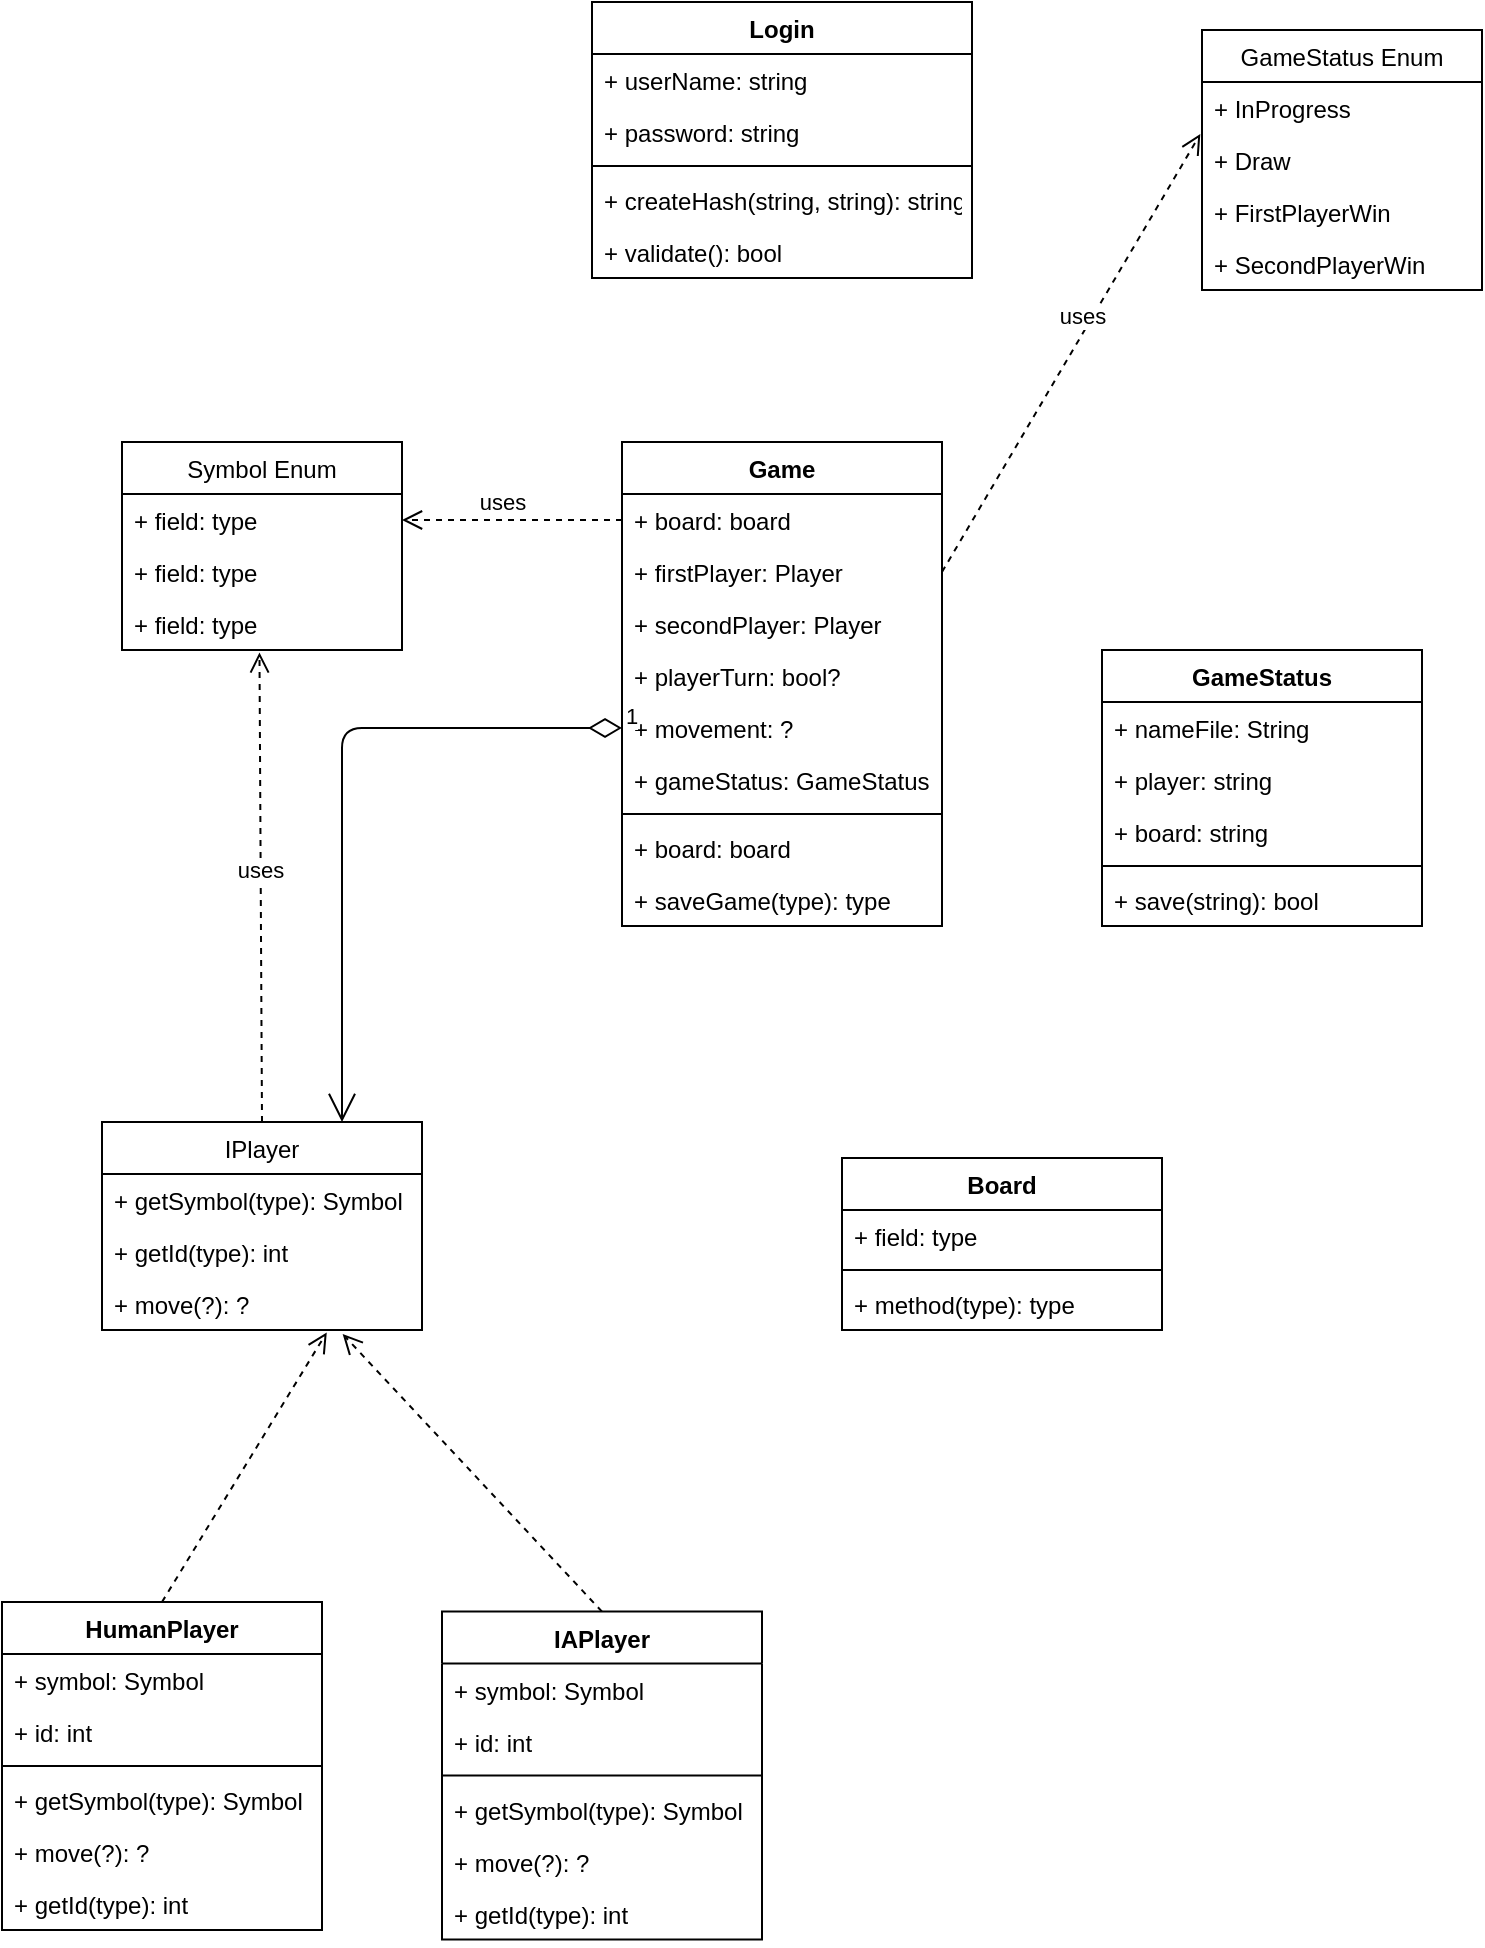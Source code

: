 <mxfile version="13.7.9" type="device"><diagram id="C5RBs43oDa-KdzZeNtuy" name="Page-1"><mxGraphModel dx="1322" dy="585" grid="1" gridSize="10" guides="1" tooltips="1" connect="1" arrows="1" fold="1" page="1" pageScale="1" pageWidth="827" pageHeight="1169" math="0" shadow="0"><root><mxCell id="WIyWlLk6GJQsqaUBKTNV-0"/><mxCell id="WIyWlLk6GJQsqaUBKTNV-1" parent="WIyWlLk6GJQsqaUBKTNV-0"/><object label="Game" firstPlayer="Player" secondPlayer="Player" playerTurn="int" moveIndex="?" gameStatus="GameStatus" placeholders="1" id="p5srehNsx0_60TUgAldE-4"><mxCell style="swimlane;fontStyle=1;align=center;verticalAlign=top;childLayout=stackLayout;horizontal=1;startSize=26;horizontalStack=0;resizeParent=1;resizeParentMax=0;resizeLast=0;collapsible=1;marginBottom=0;" parent="WIyWlLk6GJQsqaUBKTNV-1" vertex="1"><mxGeometry x="230" y="260" width="160" height="242" as="geometry"><mxRectangle x="240" y="120" width="70" height="26" as="alternateBounds"/></mxGeometry></mxCell></object><mxCell id="p5srehNsx0_60TUgAldE-8" value="+ board: board&#10;" style="text;strokeColor=none;fillColor=none;align=left;verticalAlign=top;spacingLeft=4;spacingRight=4;overflow=hidden;rotatable=0;points=[[0,0.5],[1,0.5]];portConstraint=eastwest;" parent="p5srehNsx0_60TUgAldE-4" vertex="1"><mxGeometry y="26" width="160" height="26" as="geometry"/></mxCell><mxCell id="p5srehNsx0_60TUgAldE-9" value="+ firstPlayer: Player&#10;" style="text;strokeColor=none;fillColor=none;align=left;verticalAlign=top;spacingLeft=4;spacingRight=4;overflow=hidden;rotatable=0;points=[[0,0.5],[1,0.5]];portConstraint=eastwest;" parent="p5srehNsx0_60TUgAldE-4" vertex="1"><mxGeometry y="52" width="160" height="26" as="geometry"/></mxCell><mxCell id="p5srehNsx0_60TUgAldE-10" value="+ secondPlayer: Player&#10;" style="text;strokeColor=none;fillColor=none;align=left;verticalAlign=top;spacingLeft=4;spacingRight=4;overflow=hidden;rotatable=0;points=[[0,0.5],[1,0.5]];portConstraint=eastwest;" parent="p5srehNsx0_60TUgAldE-4" vertex="1"><mxGeometry y="78" width="160" height="26" as="geometry"/></mxCell><mxCell id="p5srehNsx0_60TUgAldE-11" value="+ playerTurn: bool?&#10;" style="text;strokeColor=none;fillColor=none;align=left;verticalAlign=top;spacingLeft=4;spacingRight=4;overflow=hidden;rotatable=0;points=[[0,0.5],[1,0.5]];portConstraint=eastwest;" parent="p5srehNsx0_60TUgAldE-4" vertex="1"><mxGeometry y="104" width="160" height="26" as="geometry"/></mxCell><mxCell id="p5srehNsx0_60TUgAldE-13" value="+ movement: ?&#10;" style="text;strokeColor=none;fillColor=none;align=left;verticalAlign=top;spacingLeft=4;spacingRight=4;overflow=hidden;rotatable=0;points=[[0,0.5],[1,0.5]];portConstraint=eastwest;" parent="p5srehNsx0_60TUgAldE-4" vertex="1"><mxGeometry y="130" width="160" height="26" as="geometry"/></mxCell><mxCell id="p5srehNsx0_60TUgAldE-12" value="+ gameStatus: GameStatus&#10;" style="text;strokeColor=none;fillColor=none;align=left;verticalAlign=top;spacingLeft=4;spacingRight=4;overflow=hidden;rotatable=0;points=[[0,0.5],[1,0.5]];portConstraint=eastwest;" parent="p5srehNsx0_60TUgAldE-4" vertex="1"><mxGeometry y="156" width="160" height="26" as="geometry"/></mxCell><mxCell id="p5srehNsx0_60TUgAldE-6" value="" style="line;strokeWidth=1;fillColor=none;align=left;verticalAlign=middle;spacingTop=-1;spacingLeft=3;spacingRight=3;rotatable=0;labelPosition=right;points=[];portConstraint=eastwest;" parent="p5srehNsx0_60TUgAldE-4" vertex="1"><mxGeometry y="182" width="160" height="8" as="geometry"/></mxCell><mxCell id="p5srehNsx0_60TUgAldE-5" value="+ board: board&#10;" style="text;strokeColor=none;fillColor=none;align=left;verticalAlign=top;spacingLeft=4;spacingRight=4;overflow=hidden;rotatable=0;points=[[0,0.5],[1,0.5]];portConstraint=eastwest;" parent="p5srehNsx0_60TUgAldE-4" vertex="1"><mxGeometry y="190" width="160" height="26" as="geometry"/></mxCell><mxCell id="p5srehNsx0_60TUgAldE-7" value="+ saveGame(type): type" style="text;strokeColor=none;fillColor=none;align=left;verticalAlign=top;spacingLeft=4;spacingRight=4;overflow=hidden;rotatable=0;points=[[0,0.5],[1,0.5]];portConstraint=eastwest;" parent="p5srehNsx0_60TUgAldE-4" vertex="1"><mxGeometry y="216" width="160" height="26" as="geometry"/></mxCell><mxCell id="p5srehNsx0_60TUgAldE-19" value="Login" style="swimlane;fontStyle=1;align=center;verticalAlign=top;childLayout=stackLayout;horizontal=1;startSize=26;horizontalStack=0;resizeParent=1;resizeParentMax=0;resizeLast=0;collapsible=1;marginBottom=0;" parent="WIyWlLk6GJQsqaUBKTNV-1" vertex="1"><mxGeometry x="215" y="40" width="190" height="138" as="geometry"/></mxCell><mxCell id="p5srehNsx0_60TUgAldE-20" value="+ userName: string" style="text;strokeColor=none;fillColor=none;align=left;verticalAlign=top;spacingLeft=4;spacingRight=4;overflow=hidden;rotatable=0;points=[[0,0.5],[1,0.5]];portConstraint=eastwest;" parent="p5srehNsx0_60TUgAldE-19" vertex="1"><mxGeometry y="26" width="190" height="26" as="geometry"/></mxCell><mxCell id="p5srehNsx0_60TUgAldE-23" value="+ password: string" style="text;strokeColor=none;fillColor=none;align=left;verticalAlign=top;spacingLeft=4;spacingRight=4;overflow=hidden;rotatable=0;points=[[0,0.5],[1,0.5]];portConstraint=eastwest;" parent="p5srehNsx0_60TUgAldE-19" vertex="1"><mxGeometry y="52" width="190" height="26" as="geometry"/></mxCell><mxCell id="p5srehNsx0_60TUgAldE-21" value="" style="line;strokeWidth=1;fillColor=none;align=left;verticalAlign=middle;spacingTop=-1;spacingLeft=3;spacingRight=3;rotatable=0;labelPosition=right;points=[];portConstraint=eastwest;" parent="p5srehNsx0_60TUgAldE-19" vertex="1"><mxGeometry y="78" width="190" height="8" as="geometry"/></mxCell><mxCell id="p5srehNsx0_60TUgAldE-22" value="+ createHash(string, string): string" style="text;strokeColor=none;fillColor=none;align=left;verticalAlign=top;spacingLeft=4;spacingRight=4;overflow=hidden;rotatable=0;points=[[0,0.5],[1,0.5]];portConstraint=eastwest;" parent="p5srehNsx0_60TUgAldE-19" vertex="1"><mxGeometry y="86" width="190" height="26" as="geometry"/></mxCell><mxCell id="kEjU3BTwU5cVuQaWdZQd-32" value="+ validate(): bool" style="text;strokeColor=none;fillColor=none;align=left;verticalAlign=top;spacingLeft=4;spacingRight=4;overflow=hidden;rotatable=0;points=[[0,0.5],[1,0.5]];portConstraint=eastwest;" vertex="1" parent="p5srehNsx0_60TUgAldE-19"><mxGeometry y="112" width="190" height="26" as="geometry"/></mxCell><mxCell id="p5srehNsx0_60TUgAldE-29" value="Symbol Enum" style="swimlane;fontStyle=0;childLayout=stackLayout;horizontal=1;startSize=26;fillColor=none;horizontalStack=0;resizeParent=1;resizeParentMax=0;resizeLast=0;collapsible=1;marginBottom=0;" parent="WIyWlLk6GJQsqaUBKTNV-1" vertex="1"><mxGeometry x="-20" y="260" width="140" height="104" as="geometry"/></mxCell><mxCell id="p5srehNsx0_60TUgAldE-30" value="+ field: type" style="text;strokeColor=none;fillColor=none;align=left;verticalAlign=top;spacingLeft=4;spacingRight=4;overflow=hidden;rotatable=0;points=[[0,0.5],[1,0.5]];portConstraint=eastwest;" parent="p5srehNsx0_60TUgAldE-29" vertex="1"><mxGeometry y="26" width="140" height="26" as="geometry"/></mxCell><mxCell id="p5srehNsx0_60TUgAldE-31" value="+ field: type" style="text;strokeColor=none;fillColor=none;align=left;verticalAlign=top;spacingLeft=4;spacingRight=4;overflow=hidden;rotatable=0;points=[[0,0.5],[1,0.5]];portConstraint=eastwest;" parent="p5srehNsx0_60TUgAldE-29" vertex="1"><mxGeometry y="52" width="140" height="26" as="geometry"/></mxCell><mxCell id="p5srehNsx0_60TUgAldE-32" value="+ field: type" style="text;strokeColor=none;fillColor=none;align=left;verticalAlign=top;spacingLeft=4;spacingRight=4;overflow=hidden;rotatable=0;points=[[0,0.5],[1,0.5]];portConstraint=eastwest;" parent="p5srehNsx0_60TUgAldE-29" vertex="1"><mxGeometry y="78" width="140" height="26" as="geometry"/></mxCell><mxCell id="kEjU3BTwU5cVuQaWdZQd-11" value="" style="html=1;verticalAlign=bottom;endArrow=open;dashed=1;endSize=8;exitX=0.5;exitY=0;exitDx=0;exitDy=0;entryX=0.517;entryY=1.046;entryDx=0;entryDy=0;entryPerimeter=0;" edge="1" parent="WIyWlLk6GJQsqaUBKTNV-1" source="kEjU3BTwU5cVuQaWdZQd-4"><mxGeometry relative="1" as="geometry"><mxPoint x="120" y="780" as="sourcePoint"/><mxPoint x="82.38" y="705.196" as="targetPoint"/></mxGeometry></mxCell><mxCell id="kEjU3BTwU5cVuQaWdZQd-22" value="" style="html=1;verticalAlign=bottom;endArrow=open;dashed=1;endSize=8;exitX=0.5;exitY=0;exitDx=0;exitDy=0;entryX=0.752;entryY=1.077;entryDx=0;entryDy=0;entryPerimeter=0;" edge="1" parent="WIyWlLk6GJQsqaUBKTNV-1" source="kEjU3BTwU5cVuQaWdZQd-15" target="kEjU3BTwU5cVuQaWdZQd-13"><mxGeometry relative="1" as="geometry"><mxPoint x="290" y="784.8" as="sourcePoint"/><mxPoint x="252.38" y="709.996" as="targetPoint"/></mxGeometry></mxCell><mxCell id="kEjU3BTwU5cVuQaWdZQd-4" value="HumanPlayer" style="swimlane;fontStyle=1;align=center;verticalAlign=top;childLayout=stackLayout;horizontal=1;startSize=26;horizontalStack=0;resizeParent=1;resizeParentMax=0;resizeLast=0;collapsible=1;marginBottom=0;" vertex="1" parent="WIyWlLk6GJQsqaUBKTNV-1"><mxGeometry x="-80" y="840" width="160" height="164" as="geometry"/></mxCell><mxCell id="kEjU3BTwU5cVuQaWdZQd-5" value="+ symbol: Symbol" style="text;strokeColor=none;fillColor=none;align=left;verticalAlign=top;spacingLeft=4;spacingRight=4;overflow=hidden;rotatable=0;points=[[0,0.5],[1,0.5]];portConstraint=eastwest;" vertex="1" parent="kEjU3BTwU5cVuQaWdZQd-4"><mxGeometry y="26" width="160" height="26" as="geometry"/></mxCell><mxCell id="kEjU3BTwU5cVuQaWdZQd-8" value="+ id: int" style="text;strokeColor=none;fillColor=none;align=left;verticalAlign=top;spacingLeft=4;spacingRight=4;overflow=hidden;rotatable=0;points=[[0,0.5],[1,0.5]];portConstraint=eastwest;" vertex="1" parent="kEjU3BTwU5cVuQaWdZQd-4"><mxGeometry y="52" width="160" height="26" as="geometry"/></mxCell><mxCell id="kEjU3BTwU5cVuQaWdZQd-6" value="" style="line;strokeWidth=1;fillColor=none;align=left;verticalAlign=middle;spacingTop=-1;spacingLeft=3;spacingRight=3;rotatable=0;labelPosition=right;points=[];portConstraint=eastwest;" vertex="1" parent="kEjU3BTwU5cVuQaWdZQd-4"><mxGeometry y="78" width="160" height="8" as="geometry"/></mxCell><mxCell id="kEjU3BTwU5cVuQaWdZQd-7" value="+ getSymbol(type): Symbol" style="text;strokeColor=none;fillColor=none;align=left;verticalAlign=top;spacingLeft=4;spacingRight=4;overflow=hidden;rotatable=0;points=[[0,0.5],[1,0.5]];portConstraint=eastwest;" vertex="1" parent="kEjU3BTwU5cVuQaWdZQd-4"><mxGeometry y="86" width="160" height="26" as="geometry"/></mxCell><mxCell id="kEjU3BTwU5cVuQaWdZQd-9" value="+ move(?): ?" style="text;strokeColor=none;fillColor=none;align=left;verticalAlign=top;spacingLeft=4;spacingRight=4;overflow=hidden;rotatable=0;points=[[0,0.5],[1,0.5]];portConstraint=eastwest;" vertex="1" parent="kEjU3BTwU5cVuQaWdZQd-4"><mxGeometry y="112" width="160" height="26" as="geometry"/></mxCell><mxCell id="kEjU3BTwU5cVuQaWdZQd-10" value="+ getId(type): int" style="text;strokeColor=none;fillColor=none;align=left;verticalAlign=top;spacingLeft=4;spacingRight=4;overflow=hidden;rotatable=0;points=[[0,0.5],[1,0.5]];portConstraint=eastwest;" vertex="1" parent="kEjU3BTwU5cVuQaWdZQd-4"><mxGeometry y="138" width="160" height="26" as="geometry"/></mxCell><mxCell id="kEjU3BTwU5cVuQaWdZQd-15" value="IAPlayer" style="swimlane;fontStyle=1;align=center;verticalAlign=top;childLayout=stackLayout;horizontal=1;startSize=26;horizontalStack=0;resizeParent=1;resizeParentMax=0;resizeLast=0;collapsible=1;marginBottom=0;" vertex="1" parent="WIyWlLk6GJQsqaUBKTNV-1"><mxGeometry x="140" y="844.8" width="160" height="164" as="geometry"/></mxCell><mxCell id="kEjU3BTwU5cVuQaWdZQd-16" value="+ symbol: Symbol" style="text;strokeColor=none;fillColor=none;align=left;verticalAlign=top;spacingLeft=4;spacingRight=4;overflow=hidden;rotatable=0;points=[[0,0.5],[1,0.5]];portConstraint=eastwest;" vertex="1" parent="kEjU3BTwU5cVuQaWdZQd-15"><mxGeometry y="26" width="160" height="26" as="geometry"/></mxCell><mxCell id="kEjU3BTwU5cVuQaWdZQd-17" value="+ id: int" style="text;strokeColor=none;fillColor=none;align=left;verticalAlign=top;spacingLeft=4;spacingRight=4;overflow=hidden;rotatable=0;points=[[0,0.5],[1,0.5]];portConstraint=eastwest;" vertex="1" parent="kEjU3BTwU5cVuQaWdZQd-15"><mxGeometry y="52" width="160" height="26" as="geometry"/></mxCell><mxCell id="kEjU3BTwU5cVuQaWdZQd-18" value="" style="line;strokeWidth=1;fillColor=none;align=left;verticalAlign=middle;spacingTop=-1;spacingLeft=3;spacingRight=3;rotatable=0;labelPosition=right;points=[];portConstraint=eastwest;" vertex="1" parent="kEjU3BTwU5cVuQaWdZQd-15"><mxGeometry y="78" width="160" height="8" as="geometry"/></mxCell><mxCell id="kEjU3BTwU5cVuQaWdZQd-19" value="+ getSymbol(type): Symbol" style="text;strokeColor=none;fillColor=none;align=left;verticalAlign=top;spacingLeft=4;spacingRight=4;overflow=hidden;rotatable=0;points=[[0,0.5],[1,0.5]];portConstraint=eastwest;" vertex="1" parent="kEjU3BTwU5cVuQaWdZQd-15"><mxGeometry y="86" width="160" height="26" as="geometry"/></mxCell><mxCell id="kEjU3BTwU5cVuQaWdZQd-20" value="+ move(?): ?" style="text;strokeColor=none;fillColor=none;align=left;verticalAlign=top;spacingLeft=4;spacingRight=4;overflow=hidden;rotatable=0;points=[[0,0.5],[1,0.5]];portConstraint=eastwest;" vertex="1" parent="kEjU3BTwU5cVuQaWdZQd-15"><mxGeometry y="112" width="160" height="26" as="geometry"/></mxCell><mxCell id="kEjU3BTwU5cVuQaWdZQd-21" value="+ getId(type): int" style="text;strokeColor=none;fillColor=none;align=left;verticalAlign=top;spacingLeft=4;spacingRight=4;overflow=hidden;rotatable=0;points=[[0,0.5],[1,0.5]];portConstraint=eastwest;" vertex="1" parent="kEjU3BTwU5cVuQaWdZQd-15"><mxGeometry y="138" width="160" height="26" as="geometry"/></mxCell><mxCell id="kEjU3BTwU5cVuQaWdZQd-23" value="uses" style="html=1;verticalAlign=bottom;endArrow=open;dashed=1;endSize=8;entryX=0.491;entryY=1.046;entryDx=0;entryDy=0;entryPerimeter=0;exitX=0.5;exitY=0;exitDx=0;exitDy=0;" edge="1" parent="WIyWlLk6GJQsqaUBKTNV-1" source="p5srehNsx0_60TUgAldE-33" target="p5srehNsx0_60TUgAldE-32"><mxGeometry relative="1" as="geometry"><mxPoint x="120" y="540" as="sourcePoint"/><mxPoint x="40" y="540" as="targetPoint"/></mxGeometry></mxCell><mxCell id="kEjU3BTwU5cVuQaWdZQd-24" value="uses" style="html=1;verticalAlign=bottom;endArrow=open;dashed=1;endSize=8;entryX=1;entryY=0.5;entryDx=0;entryDy=0;exitX=0;exitY=0.5;exitDx=0;exitDy=0;" edge="1" parent="WIyWlLk6GJQsqaUBKTNV-1" source="p5srehNsx0_60TUgAldE-8" target="p5srehNsx0_60TUgAldE-30"><mxGeometry x="0.091" relative="1" as="geometry"><mxPoint x="100" y="610" as="sourcePoint"/><mxPoint x="58.74" y="375.196" as="targetPoint"/><mxPoint as="offset"/></mxGeometry></mxCell><mxCell id="p5srehNsx0_60TUgAldE-25" value="Board" style="swimlane;fontStyle=1;align=center;verticalAlign=top;childLayout=stackLayout;horizontal=1;startSize=26;horizontalStack=0;resizeParent=1;resizeParentMax=0;resizeLast=0;collapsible=1;marginBottom=0;" parent="WIyWlLk6GJQsqaUBKTNV-1" vertex="1"><mxGeometry x="340" y="618" width="160" height="86" as="geometry"/></mxCell><mxCell id="p5srehNsx0_60TUgAldE-26" value="+ field: type" style="text;strokeColor=none;fillColor=none;align=left;verticalAlign=top;spacingLeft=4;spacingRight=4;overflow=hidden;rotatable=0;points=[[0,0.5],[1,0.5]];portConstraint=eastwest;" parent="p5srehNsx0_60TUgAldE-25" vertex="1"><mxGeometry y="26" width="160" height="26" as="geometry"/></mxCell><mxCell id="p5srehNsx0_60TUgAldE-27" value="" style="line;strokeWidth=1;fillColor=none;align=left;verticalAlign=middle;spacingTop=-1;spacingLeft=3;spacingRight=3;rotatable=0;labelPosition=right;points=[];portConstraint=eastwest;" parent="p5srehNsx0_60TUgAldE-25" vertex="1"><mxGeometry y="52" width="160" height="8" as="geometry"/></mxCell><mxCell id="p5srehNsx0_60TUgAldE-28" value="+ method(type): type" style="text;strokeColor=none;fillColor=none;align=left;verticalAlign=top;spacingLeft=4;spacingRight=4;overflow=hidden;rotatable=0;points=[[0,0.5],[1,0.5]];portConstraint=eastwest;" parent="p5srehNsx0_60TUgAldE-25" vertex="1"><mxGeometry y="60" width="160" height="26" as="geometry"/></mxCell><mxCell id="kEjU3BTwU5cVuQaWdZQd-25" value="1" style="endArrow=open;html=1;endSize=12;startArrow=diamondThin;startSize=14;startFill=0;edgeStyle=orthogonalEdgeStyle;align=left;verticalAlign=bottom;entryX=0.75;entryY=0;entryDx=0;entryDy=0;exitX=0;exitY=0.5;exitDx=0;exitDy=0;" edge="1" parent="WIyWlLk6GJQsqaUBKTNV-1" source="p5srehNsx0_60TUgAldE-13" target="p5srehNsx0_60TUgAldE-33"><mxGeometry x="-1" y="3" relative="1" as="geometry"><mxPoint x="130" y="470" as="sourcePoint"/><mxPoint x="290" y="470" as="targetPoint"/></mxGeometry></mxCell><mxCell id="p5srehNsx0_60TUgAldE-33" value="IPlayer" style="swimlane;fontStyle=0;childLayout=stackLayout;horizontal=1;startSize=26;fillColor=none;horizontalStack=0;resizeParent=1;resizeParentMax=0;resizeLast=0;collapsible=1;marginBottom=0;" parent="WIyWlLk6GJQsqaUBKTNV-1" vertex="1"><mxGeometry x="-30" y="600" width="160" height="104" as="geometry"/></mxCell><mxCell id="kEjU3BTwU5cVuQaWdZQd-12" value="+ getSymbol(type): Symbol" style="text;strokeColor=none;fillColor=none;align=left;verticalAlign=top;spacingLeft=4;spacingRight=4;overflow=hidden;rotatable=0;points=[[0,0.5],[1,0.5]];portConstraint=eastwest;" vertex="1" parent="p5srehNsx0_60TUgAldE-33"><mxGeometry y="26" width="160" height="26" as="geometry"/></mxCell><mxCell id="kEjU3BTwU5cVuQaWdZQd-14" value="+ getId(type): int" style="text;strokeColor=none;fillColor=none;align=left;verticalAlign=top;spacingLeft=4;spacingRight=4;overflow=hidden;rotatable=0;points=[[0,0.5],[1,0.5]];portConstraint=eastwest;" vertex="1" parent="p5srehNsx0_60TUgAldE-33"><mxGeometry y="52" width="160" height="26" as="geometry"/></mxCell><mxCell id="kEjU3BTwU5cVuQaWdZQd-13" value="+ move(?): ?" style="text;strokeColor=none;fillColor=none;align=left;verticalAlign=top;spacingLeft=4;spacingRight=4;overflow=hidden;rotatable=0;points=[[0,0.5],[1,0.5]];portConstraint=eastwest;" vertex="1" parent="p5srehNsx0_60TUgAldE-33"><mxGeometry y="78" width="160" height="26" as="geometry"/></mxCell><mxCell id="p5srehNsx0_60TUgAldE-14" value="GameStatus" style="swimlane;fontStyle=1;align=center;verticalAlign=top;childLayout=stackLayout;horizontal=1;startSize=26;horizontalStack=0;resizeParent=1;resizeParentMax=0;resizeLast=0;collapsible=1;marginBottom=0;" parent="WIyWlLk6GJQsqaUBKTNV-1" vertex="1"><mxGeometry x="470" y="364" width="160" height="138" as="geometry"/></mxCell><mxCell id="p5srehNsx0_60TUgAldE-18" value="+ nameFile: String" style="text;strokeColor=none;fillColor=none;align=left;verticalAlign=top;spacingLeft=4;spacingRight=4;overflow=hidden;rotatable=0;points=[[0,0.5],[1,0.5]];portConstraint=eastwest;" parent="p5srehNsx0_60TUgAldE-14" vertex="1"><mxGeometry y="26" width="160" height="26" as="geometry"/></mxCell><mxCell id="p5srehNsx0_60TUgAldE-15" value="+ player: string" style="text;strokeColor=none;fillColor=none;align=left;verticalAlign=top;spacingLeft=4;spacingRight=4;overflow=hidden;rotatable=0;points=[[0,0.5],[1,0.5]];portConstraint=eastwest;" parent="p5srehNsx0_60TUgAldE-14" vertex="1"><mxGeometry y="52" width="160" height="26" as="geometry"/></mxCell><mxCell id="p5srehNsx0_60TUgAldE-24" value="+ board: string" style="text;strokeColor=none;fillColor=none;align=left;verticalAlign=top;spacingLeft=4;spacingRight=4;overflow=hidden;rotatable=0;points=[[0,0.5],[1,0.5]];portConstraint=eastwest;" parent="p5srehNsx0_60TUgAldE-14" vertex="1"><mxGeometry y="78" width="160" height="26" as="geometry"/></mxCell><mxCell id="p5srehNsx0_60TUgAldE-16" value="" style="line;strokeWidth=1;fillColor=none;align=left;verticalAlign=middle;spacingTop=-1;spacingLeft=3;spacingRight=3;rotatable=0;labelPosition=right;points=[];portConstraint=eastwest;" parent="p5srehNsx0_60TUgAldE-14" vertex="1"><mxGeometry y="104" width="160" height="8" as="geometry"/></mxCell><mxCell id="p5srehNsx0_60TUgAldE-17" value="+ save(string): bool" style="text;strokeColor=none;fillColor=none;align=left;verticalAlign=top;spacingLeft=4;spacingRight=4;overflow=hidden;rotatable=0;points=[[0,0.5],[1,0.5]];portConstraint=eastwest;" parent="p5srehNsx0_60TUgAldE-14" vertex="1"><mxGeometry y="112" width="160" height="26" as="geometry"/></mxCell><mxCell id="kEjU3BTwU5cVuQaWdZQd-33" value="GameStatus Enum" style="swimlane;fontStyle=0;childLayout=stackLayout;horizontal=1;startSize=26;fillColor=none;horizontalStack=0;resizeParent=1;resizeParentMax=0;resizeLast=0;collapsible=1;marginBottom=0;" vertex="1" parent="WIyWlLk6GJQsqaUBKTNV-1"><mxGeometry x="520" y="54" width="140" height="130" as="geometry"/></mxCell><mxCell id="kEjU3BTwU5cVuQaWdZQd-34" value="+ InProgress" style="text;strokeColor=none;fillColor=none;align=left;verticalAlign=top;spacingLeft=4;spacingRight=4;overflow=hidden;rotatable=0;points=[[0,0.5],[1,0.5]];portConstraint=eastwest;" vertex="1" parent="kEjU3BTwU5cVuQaWdZQd-33"><mxGeometry y="26" width="140" height="26" as="geometry"/></mxCell><mxCell id="kEjU3BTwU5cVuQaWdZQd-35" value="+ Draw" style="text;strokeColor=none;fillColor=none;align=left;verticalAlign=top;spacingLeft=4;spacingRight=4;overflow=hidden;rotatable=0;points=[[0,0.5],[1,0.5]];portConstraint=eastwest;" vertex="1" parent="kEjU3BTwU5cVuQaWdZQd-33"><mxGeometry y="52" width="140" height="26" as="geometry"/></mxCell><mxCell id="kEjU3BTwU5cVuQaWdZQd-36" value="+ FirstPlayerWin" style="text;strokeColor=none;fillColor=none;align=left;verticalAlign=top;spacingLeft=4;spacingRight=4;overflow=hidden;rotatable=0;points=[[0,0.5],[1,0.5]];portConstraint=eastwest;" vertex="1" parent="kEjU3BTwU5cVuQaWdZQd-33"><mxGeometry y="78" width="140" height="26" as="geometry"/></mxCell><mxCell id="kEjU3BTwU5cVuQaWdZQd-37" value="+ SecondPlayerWin" style="text;strokeColor=none;fillColor=none;align=left;verticalAlign=top;spacingLeft=4;spacingRight=4;overflow=hidden;rotatable=0;points=[[0,0.5],[1,0.5]];portConstraint=eastwest;" vertex="1" parent="kEjU3BTwU5cVuQaWdZQd-33"><mxGeometry y="104" width="140" height="26" as="geometry"/></mxCell><mxCell id="kEjU3BTwU5cVuQaWdZQd-38" value="uses" style="html=1;verticalAlign=bottom;endArrow=open;dashed=1;endSize=8;entryX=-0.006;entryY=0;entryDx=0;entryDy=0;exitX=1;exitY=0.5;exitDx=0;exitDy=0;entryPerimeter=0;" edge="1" parent="WIyWlLk6GJQsqaUBKTNV-1" source="p5srehNsx0_60TUgAldE-9" target="kEjU3BTwU5cVuQaWdZQd-35"><mxGeometry x="0.091" relative="1" as="geometry"><mxPoint x="520" y="200" as="sourcePoint"/><mxPoint x="410" y="200" as="targetPoint"/><mxPoint as="offset"/></mxGeometry></mxCell></root></mxGraphModel></diagram></mxfile>